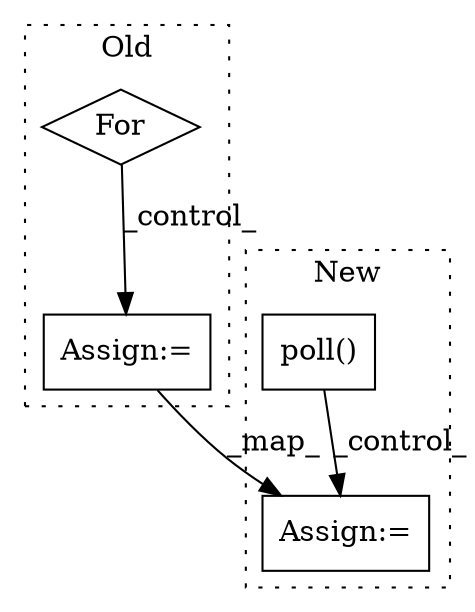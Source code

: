 digraph G {
subgraph cluster0 {
1 [label="For" a="107" s="2275,2311" l="4,18" shape="diamond"];
3 [label="Assign:=" a="68" s="2483" l="3" shape="box"];
label = "Old";
style="dotted";
}
subgraph cluster1 {
2 [label="poll()" a="75" s="3330" l="14" shape="box"];
4 [label="Assign:=" a="68" s="3394" l="3" shape="box"];
label = "New";
style="dotted";
}
1 -> 3 [label="_control_"];
2 -> 4 [label="_control_"];
3 -> 4 [label="_map_"];
}
